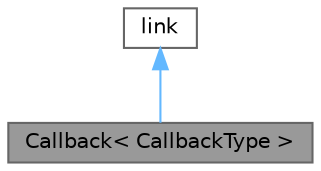digraph "Callback&lt; CallbackType &gt;"
{
 // LATEX_PDF_SIZE
  bgcolor="transparent";
  edge [fontname=Helvetica,fontsize=10,labelfontname=Helvetica,labelfontsize=10];
  node [fontname=Helvetica,fontsize=10,shape=box,height=0.2,width=0.4];
  Node1 [id="Node000001",label="Callback\< CallbackType \>",height=0.2,width=0.4,color="gray40", fillcolor="grey60", style="filled", fontcolor="black",tooltip="Abstract class to handle automatic call-back registration with the CallbackRegistry...."];
  Node2 -> Node1 [id="edge1_Node000001_Node000002",dir="back",color="steelblue1",style="solid",tooltip=" "];
  Node2 [id="Node000002",label="link",height=0.2,width=0.4,color="gray40", fillcolor="white", style="filled",tooltip=" "];
}
